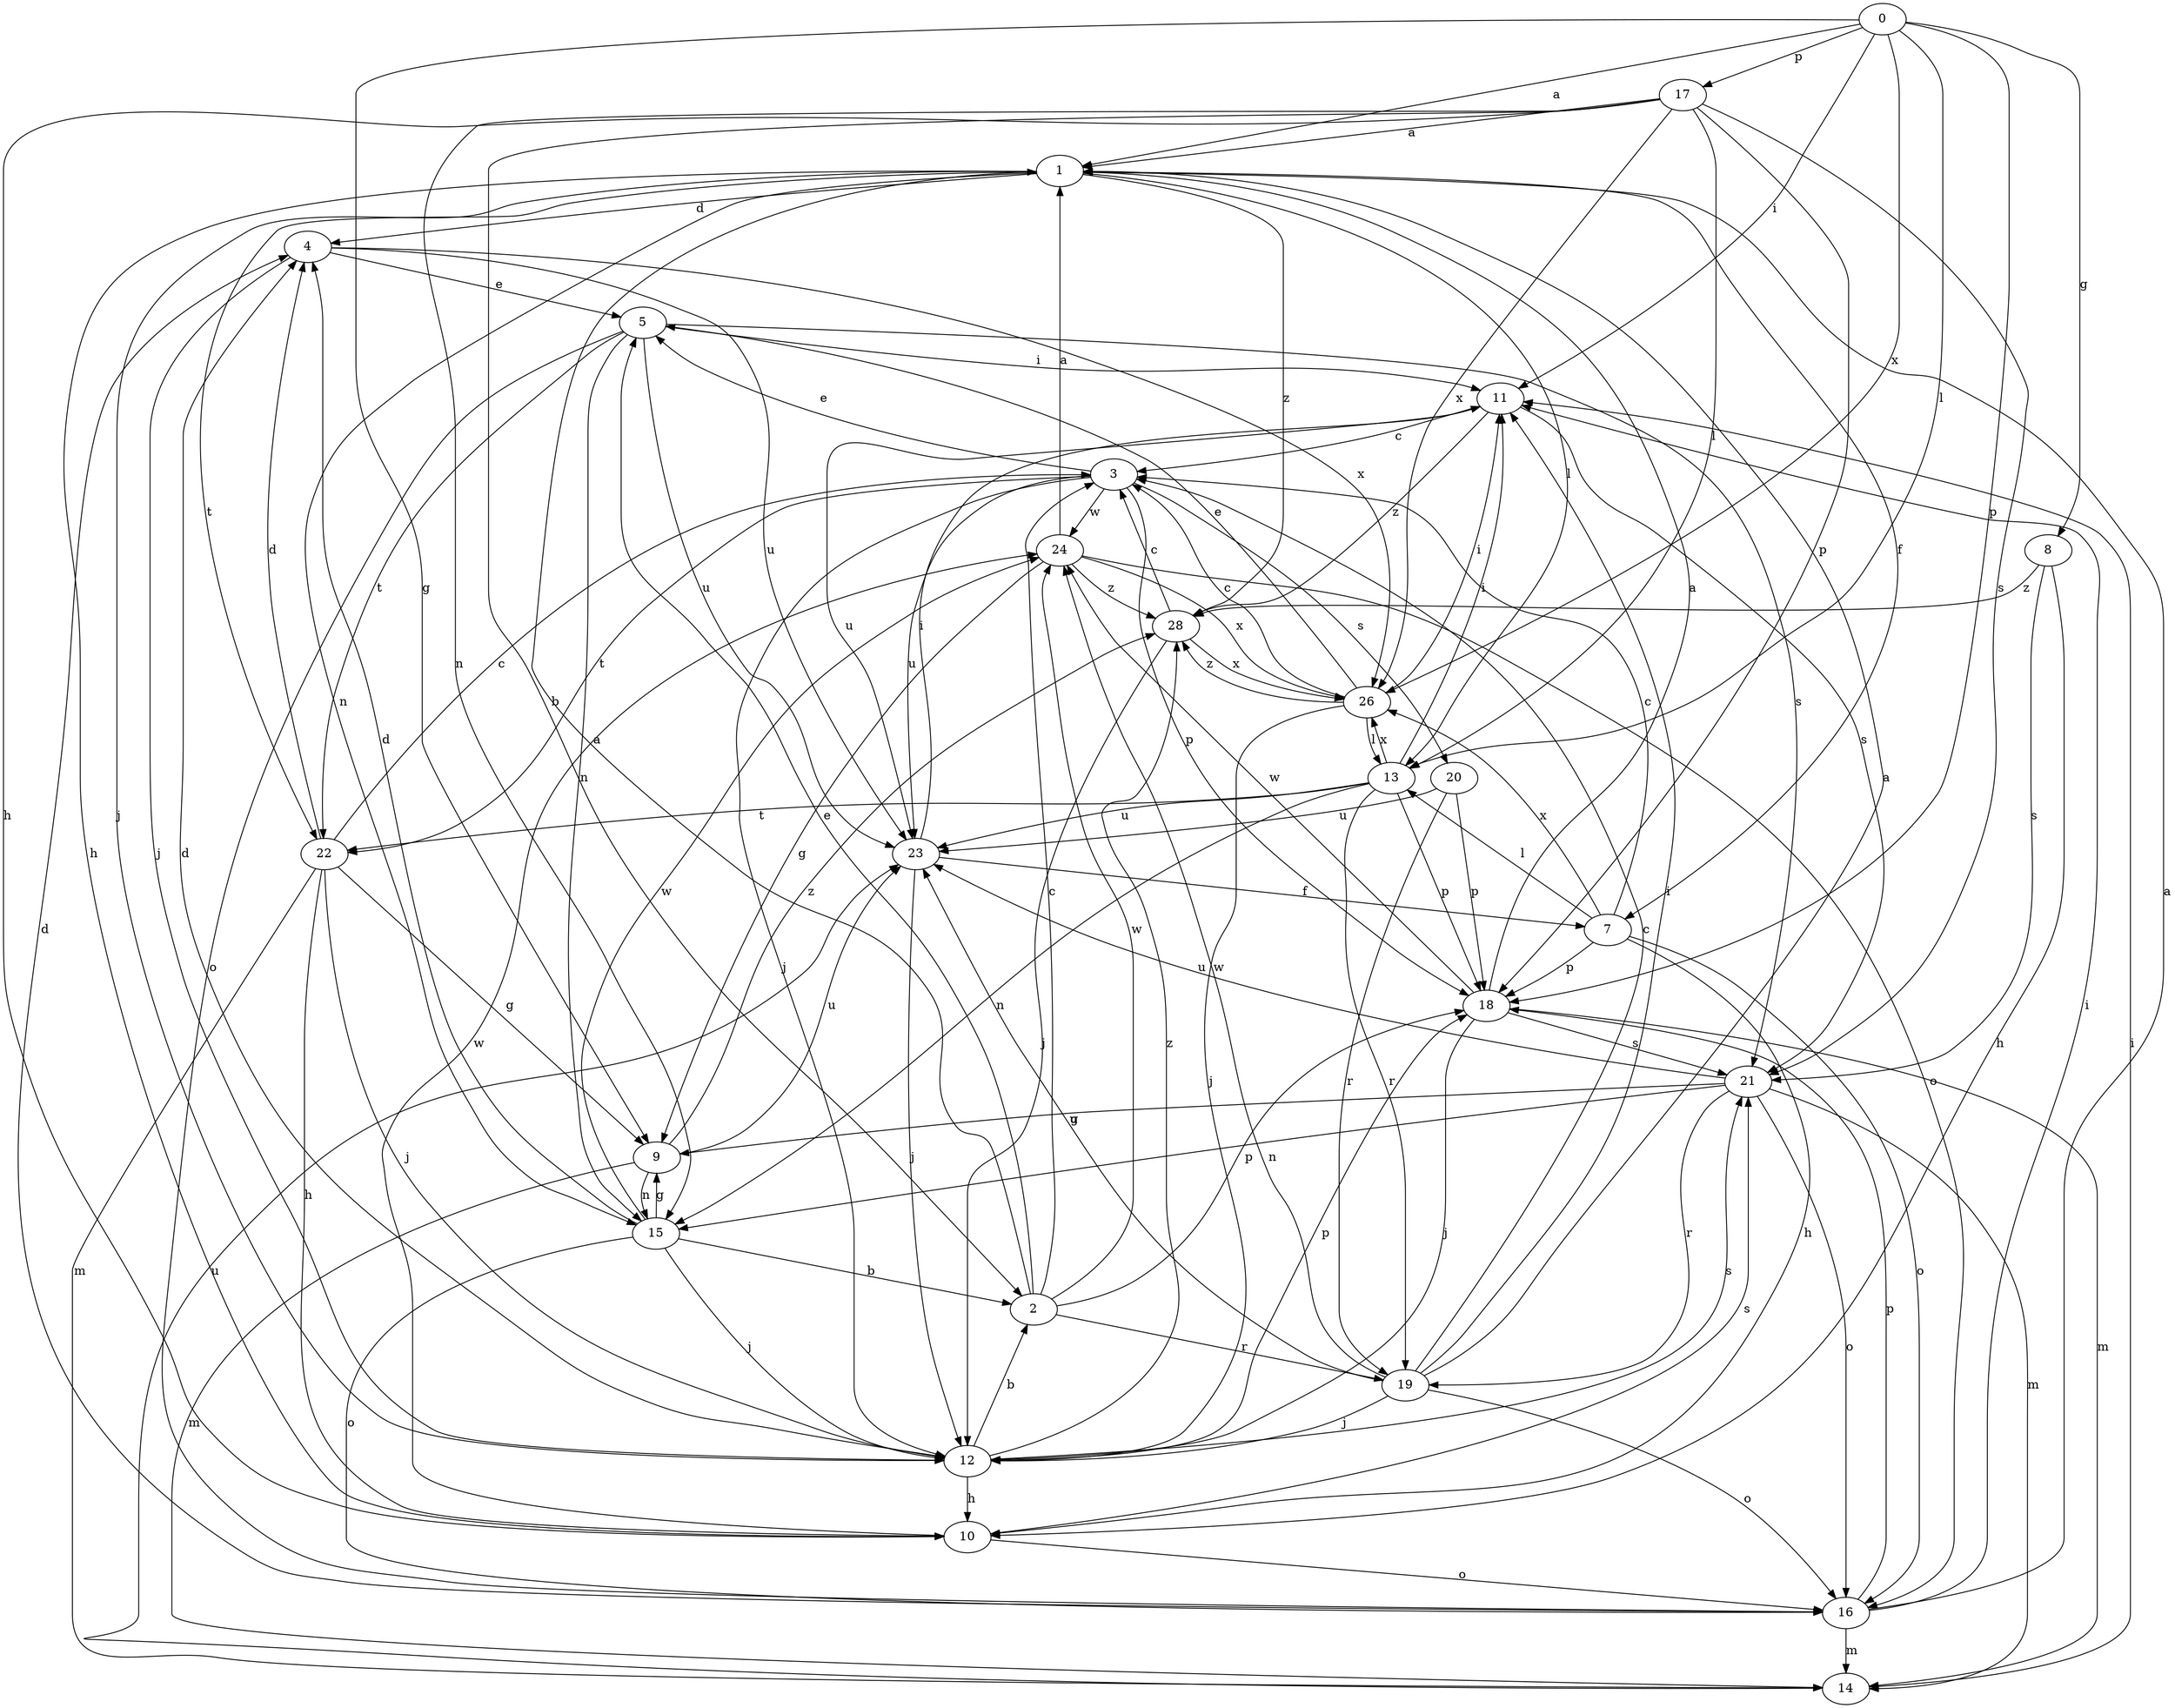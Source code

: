 strict digraph  {
0;
1;
2;
3;
4;
5;
7;
8;
9;
10;
11;
12;
13;
14;
15;
16;
17;
18;
19;
20;
21;
22;
23;
24;
26;
28;
0 -> 1  [label=a];
0 -> 8  [label=g];
0 -> 9  [label=g];
0 -> 11  [label=i];
0 -> 13  [label=l];
0 -> 17  [label=p];
0 -> 18  [label=p];
0 -> 26  [label=x];
1 -> 4  [label=d];
1 -> 7  [label=f];
1 -> 10  [label=h];
1 -> 12  [label=j];
1 -> 13  [label=l];
1 -> 15  [label=n];
1 -> 22  [label=t];
1 -> 28  [label=z];
2 -> 1  [label=a];
2 -> 3  [label=c];
2 -> 5  [label=e];
2 -> 18  [label=p];
2 -> 19  [label=r];
2 -> 24  [label=w];
3 -> 5  [label=e];
3 -> 12  [label=j];
3 -> 18  [label=p];
3 -> 20  [label=s];
3 -> 22  [label=t];
3 -> 23  [label=u];
3 -> 24  [label=w];
4 -> 5  [label=e];
4 -> 12  [label=j];
4 -> 23  [label=u];
4 -> 26  [label=x];
5 -> 11  [label=i];
5 -> 15  [label=n];
5 -> 16  [label=o];
5 -> 21  [label=s];
5 -> 22  [label=t];
5 -> 23  [label=u];
7 -> 3  [label=c];
7 -> 10  [label=h];
7 -> 13  [label=l];
7 -> 16  [label=o];
7 -> 18  [label=p];
7 -> 26  [label=x];
8 -> 10  [label=h];
8 -> 21  [label=s];
8 -> 28  [label=z];
9 -> 14  [label=m];
9 -> 15  [label=n];
9 -> 23  [label=u];
9 -> 28  [label=z];
10 -> 16  [label=o];
10 -> 21  [label=s];
10 -> 24  [label=w];
11 -> 3  [label=c];
11 -> 21  [label=s];
11 -> 23  [label=u];
11 -> 28  [label=z];
12 -> 2  [label=b];
12 -> 4  [label=d];
12 -> 10  [label=h];
12 -> 18  [label=p];
12 -> 21  [label=s];
12 -> 28  [label=z];
13 -> 11  [label=i];
13 -> 15  [label=n];
13 -> 18  [label=p];
13 -> 19  [label=r];
13 -> 22  [label=t];
13 -> 23  [label=u];
13 -> 26  [label=x];
14 -> 11  [label=i];
14 -> 23  [label=u];
15 -> 2  [label=b];
15 -> 4  [label=d];
15 -> 9  [label=g];
15 -> 12  [label=j];
15 -> 16  [label=o];
15 -> 24  [label=w];
16 -> 1  [label=a];
16 -> 4  [label=d];
16 -> 11  [label=i];
16 -> 14  [label=m];
16 -> 18  [label=p];
17 -> 1  [label=a];
17 -> 2  [label=b];
17 -> 10  [label=h];
17 -> 13  [label=l];
17 -> 15  [label=n];
17 -> 18  [label=p];
17 -> 21  [label=s];
17 -> 26  [label=x];
18 -> 1  [label=a];
18 -> 12  [label=j];
18 -> 14  [label=m];
18 -> 21  [label=s];
18 -> 24  [label=w];
19 -> 1  [label=a];
19 -> 3  [label=c];
19 -> 11  [label=i];
19 -> 12  [label=j];
19 -> 16  [label=o];
19 -> 23  [label=u];
19 -> 24  [label=w];
20 -> 18  [label=p];
20 -> 19  [label=r];
20 -> 23  [label=u];
21 -> 9  [label=g];
21 -> 14  [label=m];
21 -> 15  [label=n];
21 -> 16  [label=o];
21 -> 19  [label=r];
21 -> 23  [label=u];
22 -> 3  [label=c];
22 -> 4  [label=d];
22 -> 9  [label=g];
22 -> 10  [label=h];
22 -> 12  [label=j];
22 -> 14  [label=m];
23 -> 7  [label=f];
23 -> 11  [label=i];
23 -> 12  [label=j];
24 -> 1  [label=a];
24 -> 9  [label=g];
24 -> 16  [label=o];
24 -> 26  [label=x];
24 -> 28  [label=z];
26 -> 3  [label=c];
26 -> 5  [label=e];
26 -> 11  [label=i];
26 -> 12  [label=j];
26 -> 13  [label=l];
26 -> 28  [label=z];
28 -> 3  [label=c];
28 -> 12  [label=j];
28 -> 26  [label=x];
}
